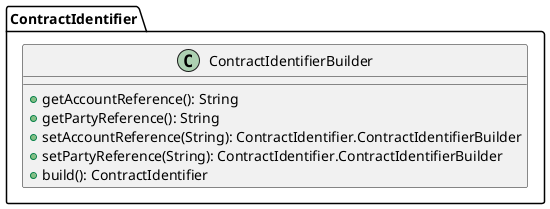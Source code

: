 @startuml

    class ContractIdentifier.ContractIdentifierBuilder [[ContractIdentifier.ContractIdentifierBuilder.html]] {
        +getAccountReference(): String
        +getPartyReference(): String
        +setAccountReference(String): ContractIdentifier.ContractIdentifierBuilder
        +setPartyReference(String): ContractIdentifier.ContractIdentifierBuilder
        +build(): ContractIdentifier
    }

@enduml
